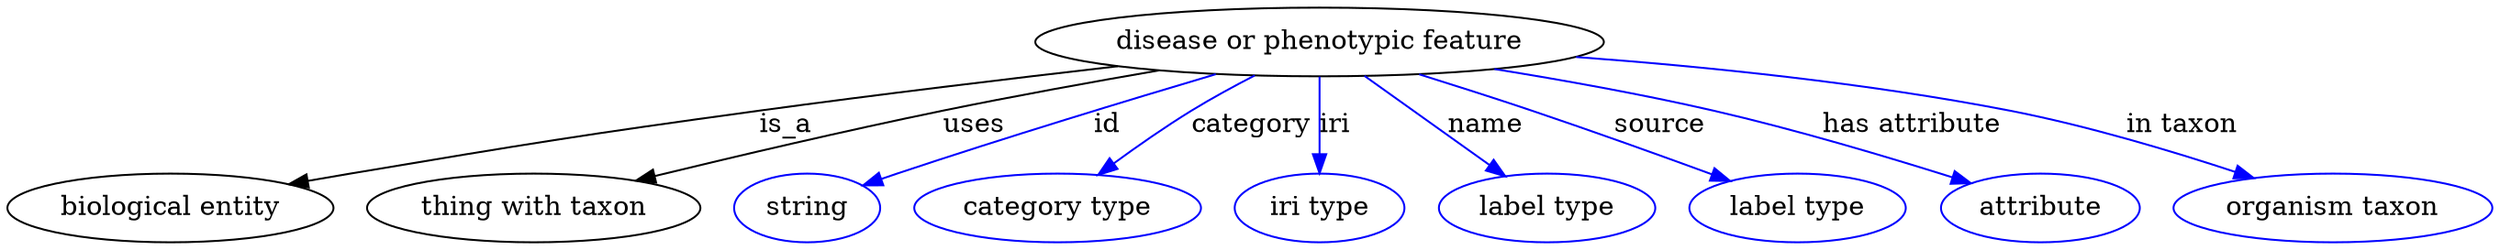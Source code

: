 digraph {
	graph [bb="0,0,1062.9,123"];
	node [label="\N"];
	"disease or phenotypic feature"	 [height=0.5,
		label="disease or phenotypic feature",
		pos="560.24,105",
		width=3.1775];
	"biological entity"	 [height=0.5,
		pos="68.244,18",
		width=1.8957];
	"disease or phenotypic feature" -> "biological entity"	 [label=is_a,
		lp="333.24,61.5",
		pos="e,118.7,30.14 475.32,92.874 429.85,86.2 372.93,77.555 322.24,69 243.34,55.681 223.56,52.445 145.24,36 139.87,34.871 134.3,33.656 \
128.71,32.409"];
	"thing with taxon"	 [height=0.5,
		pos="223.24,18",
		width=1.9137];
	"disease or phenotypic feature" -> "thing with taxon"	 [label=uses,
		lp="414.24,61.5",
		pos="e,268.68,31.672 492.78,90.463 464.7,84.196 431.81,76.575 402.24,69 360.47,58.298 313.61,44.895 278.31,34.514"];
	id	 [color=blue,
		height=0.5,
		label=string,
		pos="340.24,18",
		width=0.84854];
	"disease or phenotypic feature" -> id	 [color=blue,
		label=id,
		lp="464.74,61.5",
		pos="e,364.69,29.264 514.84,88.408 478.27,74.851 425.66,54.907 380.24,36 378.19,35.144 376.08,34.249 373.96,33.334",
		style=solid];
	category	 [color=blue,
		height=0.5,
		label="category type",
		pos="447.24,18",
		width=1.6249];
	"disease or phenotypic feature" -> category	 [color=blue,
		label=category,
		lp="532.74,61.5",
		pos="e,467.32,35.152 534.55,87.418 526.37,81.672 517.34,75.178 509.24,69 497.85,60.312 485.61,50.378 475.04,41.599",
		style=solid];
	iri	 [color=blue,
		height=0.5,
		label="iri type",
		pos="560.24,18",
		width=1.011];
	"disease or phenotypic feature" -> iri	 [color=blue,
		label=iri,
		lp="566.74,61.5",
		pos="e,560.24,36.003 560.24,86.974 560.24,75.192 560.24,59.561 560.24,46.158",
		style=solid];
	name	 [color=blue,
		height=0.5,
		label="label type",
		pos="660.24,18",
		width=1.2638];
	"disease or phenotypic feature" -> name	 [color=blue,
		label=name,
		lp="631.74,61.5",
		pos="e,641.24,34.532 580.96,86.974 596.2,73.714 617.05,55.579 633.54,41.233",
		style=solid];
	source	 [color=blue,
		height=0.5,
		label="label type",
		pos="769.24,18",
		width=1.2638];
	"disease or phenotypic feature" -> source	 [color=blue,
		label=source,
		lp="702.24,61.5",
		pos="e,738.79,31.471 603.41,88.244 618.57,82.272 635.7,75.431 651.24,69 677.41,58.174 706.62,45.552 729.44,35.573",
		style=solid];
	"has attribute"	 [color=blue,
		height=0.5,
		label=attribute,
		pos="873.24,18",
		width=1.1193];
	"disease or phenotypic feature" -> "has attribute"	 [color=blue,
		label="has attribute",
		lp="806.74,61.5",
		pos="e,841.81,29.445 632.09,90.946 660.9,84.864 694.31,77.248 724.24,69 768.96,56.677 779.42,51.189 823.24,36 826.16,34.99 829.16,33.937 \
832.19,32.87",
		style=solid];
	"in taxon"	 [color=blue,
		height=0.5,
		label="organism taxon",
		pos="997.24,18",
		width=1.8234];
	"disease or phenotypic feature" -> "in taxon"	 [color=blue,
		label="in taxon",
		lp="918.74,61.5",
		pos="e,959.48,32.893 662.63,96.904 717.03,91.379 784.76,82.547 844.24,69 880.3,60.789 919.87,47.476 949.74,36.511",
		style=solid];
}
